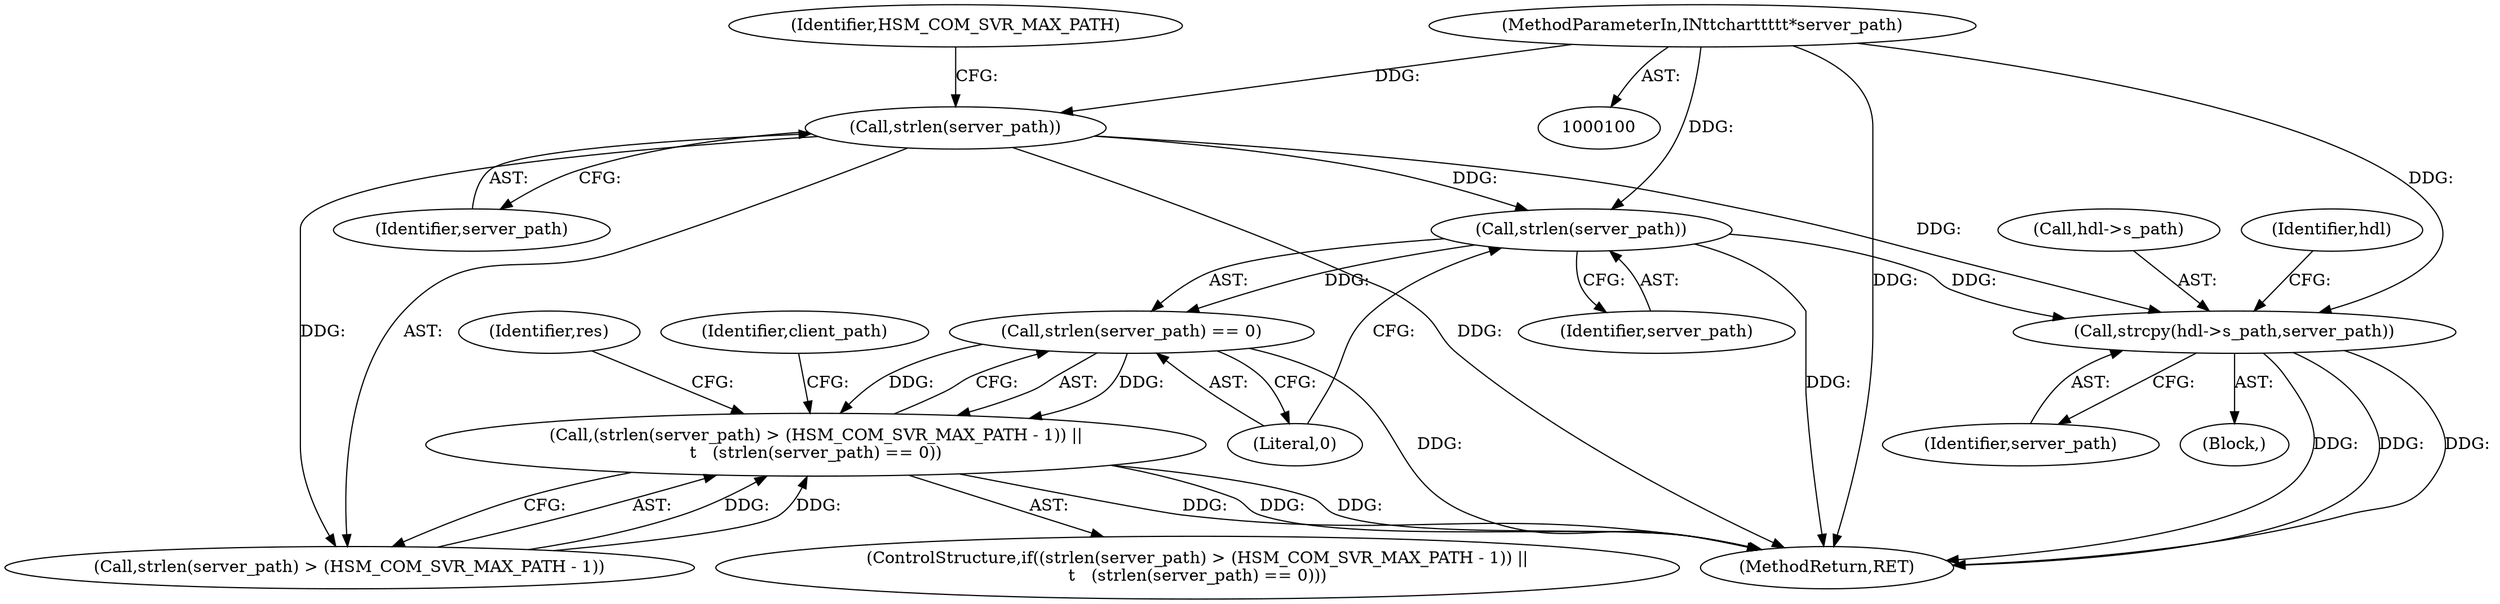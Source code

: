 digraph "0_opa-ff_c5759e7b76f5bf844be6c6641cc1b356bbc83869_1@API" {
"1000123" [label="(Call,strlen(server_path))"];
"1000117" [label="(Call,strlen(server_path))"];
"1000102" [label="(MethodParameterIn,IN\t\tchar\t\t\t\t\t*server_path)"];
"1000122" [label="(Call,strlen(server_path) == 0)"];
"1000115" [label="(Call,(strlen(server_path) > (HSM_COM_SVR_MAX_PATH - 1)) ||\n\t   (strlen(server_path) == 0))"];
"1000230" [label="(Call,strcpy(hdl->s_path,server_path))"];
"1000114" [label="(ControlStructure,if((strlen(server_path) > (HSM_COM_SVR_MAX_PATH - 1)) ||\n\t   (strlen(server_path) == 0)))"];
"1000120" [label="(Identifier,HSM_COM_SVR_MAX_PATH)"];
"1000128" [label="(Identifier,res)"];
"1000116" [label="(Call,strlen(server_path) > (HSM_COM_SVR_MAX_PATH - 1))"];
"1000115" [label="(Call,(strlen(server_path) > (HSM_COM_SVR_MAX_PATH - 1)) ||\n\t   (strlen(server_path) == 0))"];
"1000135" [label="(Identifier,client_path)"];
"1000124" [label="(Identifier,server_path)"];
"1000237" [label="(Identifier,hdl)"];
"1000294" [label="(MethodReturn,RET)"];
"1000125" [label="(Literal,0)"];
"1000123" [label="(Call,strlen(server_path))"];
"1000105" [label="(Block,)"];
"1000122" [label="(Call,strlen(server_path) == 0)"];
"1000231" [label="(Call,hdl->s_path)"];
"1000117" [label="(Call,strlen(server_path))"];
"1000234" [label="(Identifier,server_path)"];
"1000230" [label="(Call,strcpy(hdl->s_path,server_path))"];
"1000102" [label="(MethodParameterIn,IN\t\tchar\t\t\t\t\t*server_path)"];
"1000118" [label="(Identifier,server_path)"];
"1000123" -> "1000122"  [label="AST: "];
"1000123" -> "1000124"  [label="CFG: "];
"1000124" -> "1000123"  [label="AST: "];
"1000125" -> "1000123"  [label="CFG: "];
"1000123" -> "1000294"  [label="DDG: "];
"1000123" -> "1000122"  [label="DDG: "];
"1000117" -> "1000123"  [label="DDG: "];
"1000102" -> "1000123"  [label="DDG: "];
"1000123" -> "1000230"  [label="DDG: "];
"1000117" -> "1000116"  [label="AST: "];
"1000117" -> "1000118"  [label="CFG: "];
"1000118" -> "1000117"  [label="AST: "];
"1000120" -> "1000117"  [label="CFG: "];
"1000117" -> "1000294"  [label="DDG: "];
"1000117" -> "1000116"  [label="DDG: "];
"1000102" -> "1000117"  [label="DDG: "];
"1000117" -> "1000230"  [label="DDG: "];
"1000102" -> "1000100"  [label="AST: "];
"1000102" -> "1000294"  [label="DDG: "];
"1000102" -> "1000230"  [label="DDG: "];
"1000122" -> "1000115"  [label="AST: "];
"1000122" -> "1000125"  [label="CFG: "];
"1000125" -> "1000122"  [label="AST: "];
"1000115" -> "1000122"  [label="CFG: "];
"1000122" -> "1000294"  [label="DDG: "];
"1000122" -> "1000115"  [label="DDG: "];
"1000122" -> "1000115"  [label="DDG: "];
"1000115" -> "1000114"  [label="AST: "];
"1000115" -> "1000116"  [label="CFG: "];
"1000116" -> "1000115"  [label="AST: "];
"1000128" -> "1000115"  [label="CFG: "];
"1000135" -> "1000115"  [label="CFG: "];
"1000115" -> "1000294"  [label="DDG: "];
"1000115" -> "1000294"  [label="DDG: "];
"1000115" -> "1000294"  [label="DDG: "];
"1000116" -> "1000115"  [label="DDG: "];
"1000116" -> "1000115"  [label="DDG: "];
"1000230" -> "1000105"  [label="AST: "];
"1000230" -> "1000234"  [label="CFG: "];
"1000231" -> "1000230"  [label="AST: "];
"1000234" -> "1000230"  [label="AST: "];
"1000237" -> "1000230"  [label="CFG: "];
"1000230" -> "1000294"  [label="DDG: "];
"1000230" -> "1000294"  [label="DDG: "];
"1000230" -> "1000294"  [label="DDG: "];
}
